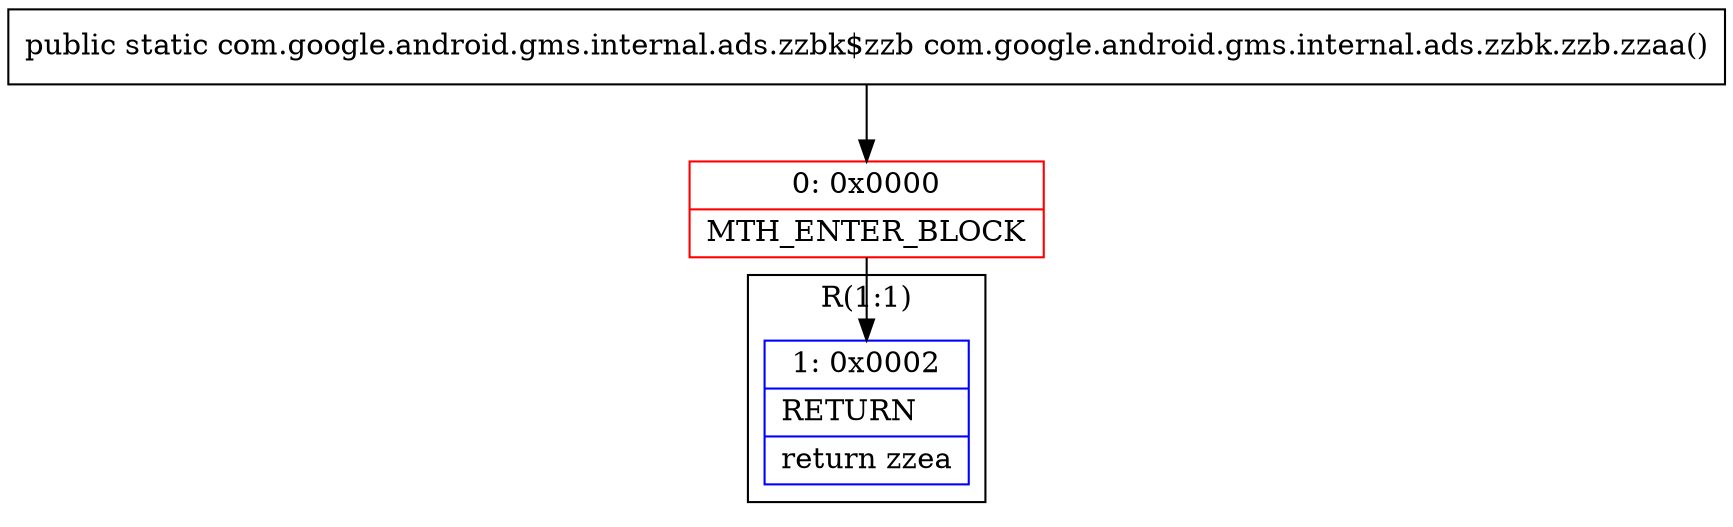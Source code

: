 digraph "CFG forcom.google.android.gms.internal.ads.zzbk.zzb.zzaa()Lcom\/google\/android\/gms\/internal\/ads\/zzbk$zzb;" {
subgraph cluster_Region_1401588119 {
label = "R(1:1)";
node [shape=record,color=blue];
Node_1 [shape=record,label="{1\:\ 0x0002|RETURN\l|return zzea\l}"];
}
Node_0 [shape=record,color=red,label="{0\:\ 0x0000|MTH_ENTER_BLOCK\l}"];
MethodNode[shape=record,label="{public static com.google.android.gms.internal.ads.zzbk$zzb com.google.android.gms.internal.ads.zzbk.zzb.zzaa() }"];
MethodNode -> Node_0;
Node_0 -> Node_1;
}

